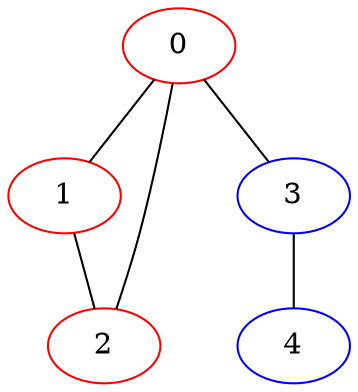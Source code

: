 strict graph  {
0 [node_value=1, color=red];
1 [node_value=3, color=red];
2 [node_value=2, color=red];
3 [node_value=4, color=blue];
4 [node_value=3, color=blue];
0 -- 1;
0 -- 2;
0 -- 3;
1 -- 2;
3 -- 4;
}
